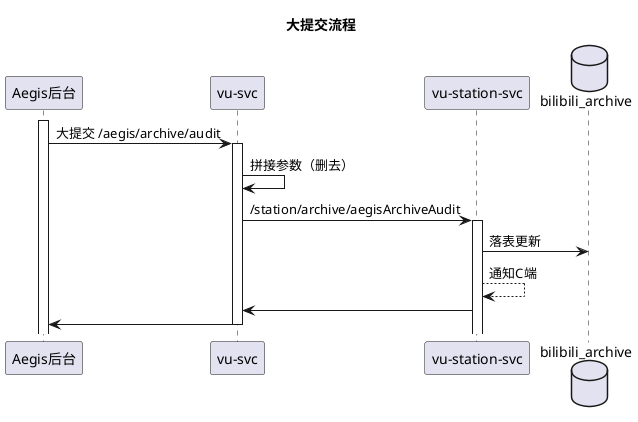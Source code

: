 @startuml
'https://plantuml.com/sequence-diagram

title 大提交流程

participant Aegis as "Aegis后台"
participant VuSvc as "vu-svc"
participant VuStationSvc as "vu-station-svc"
database "bilibili_archive" as db

activate Aegis
Aegis -> VuSvc: 大提交 /aegis/archive/audit
activate VuSvc

VuSvc->VuSvc:拼接参数（删去）
VuSvc -> VuStationSvc: /station/archive/aegisArchiveAudit

activate VuStationSvc
VuStationSvc->db:落表更新
VuStationSvc-->VuStationSvc:通知C端
VuStationSvc->VuSvc
VuSvc->Aegis
deactivate VuSvc
deactivate
@enduml